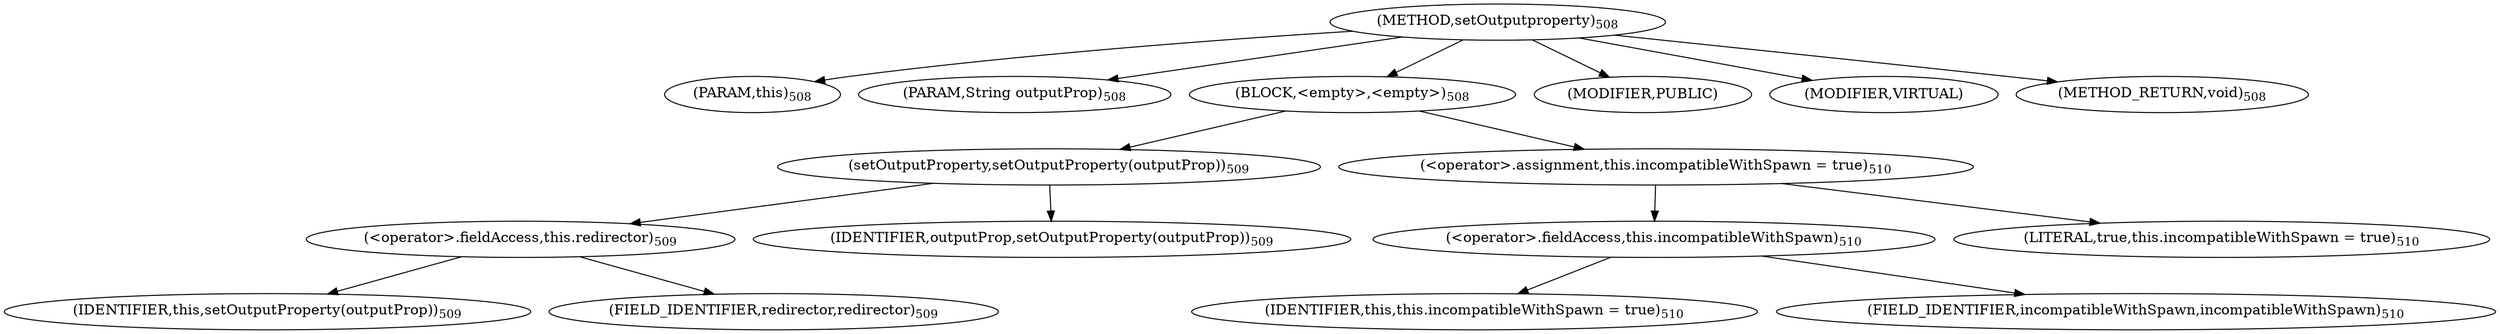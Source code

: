 digraph "setOutputproperty" {  
"963" [label = <(METHOD,setOutputproperty)<SUB>508</SUB>> ]
"964" [label = <(PARAM,this)<SUB>508</SUB>> ]
"965" [label = <(PARAM,String outputProp)<SUB>508</SUB>> ]
"966" [label = <(BLOCK,&lt;empty&gt;,&lt;empty&gt;)<SUB>508</SUB>> ]
"967" [label = <(setOutputProperty,setOutputProperty(outputProp))<SUB>509</SUB>> ]
"968" [label = <(&lt;operator&gt;.fieldAccess,this.redirector)<SUB>509</SUB>> ]
"969" [label = <(IDENTIFIER,this,setOutputProperty(outputProp))<SUB>509</SUB>> ]
"970" [label = <(FIELD_IDENTIFIER,redirector,redirector)<SUB>509</SUB>> ]
"971" [label = <(IDENTIFIER,outputProp,setOutputProperty(outputProp))<SUB>509</SUB>> ]
"972" [label = <(&lt;operator&gt;.assignment,this.incompatibleWithSpawn = true)<SUB>510</SUB>> ]
"973" [label = <(&lt;operator&gt;.fieldAccess,this.incompatibleWithSpawn)<SUB>510</SUB>> ]
"974" [label = <(IDENTIFIER,this,this.incompatibleWithSpawn = true)<SUB>510</SUB>> ]
"975" [label = <(FIELD_IDENTIFIER,incompatibleWithSpawn,incompatibleWithSpawn)<SUB>510</SUB>> ]
"976" [label = <(LITERAL,true,this.incompatibleWithSpawn = true)<SUB>510</SUB>> ]
"977" [label = <(MODIFIER,PUBLIC)> ]
"978" [label = <(MODIFIER,VIRTUAL)> ]
"979" [label = <(METHOD_RETURN,void)<SUB>508</SUB>> ]
  "963" -> "964" 
  "963" -> "965" 
  "963" -> "966" 
  "963" -> "977" 
  "963" -> "978" 
  "963" -> "979" 
  "966" -> "967" 
  "966" -> "972" 
  "967" -> "968" 
  "967" -> "971" 
  "968" -> "969" 
  "968" -> "970" 
  "972" -> "973" 
  "972" -> "976" 
  "973" -> "974" 
  "973" -> "975" 
}
